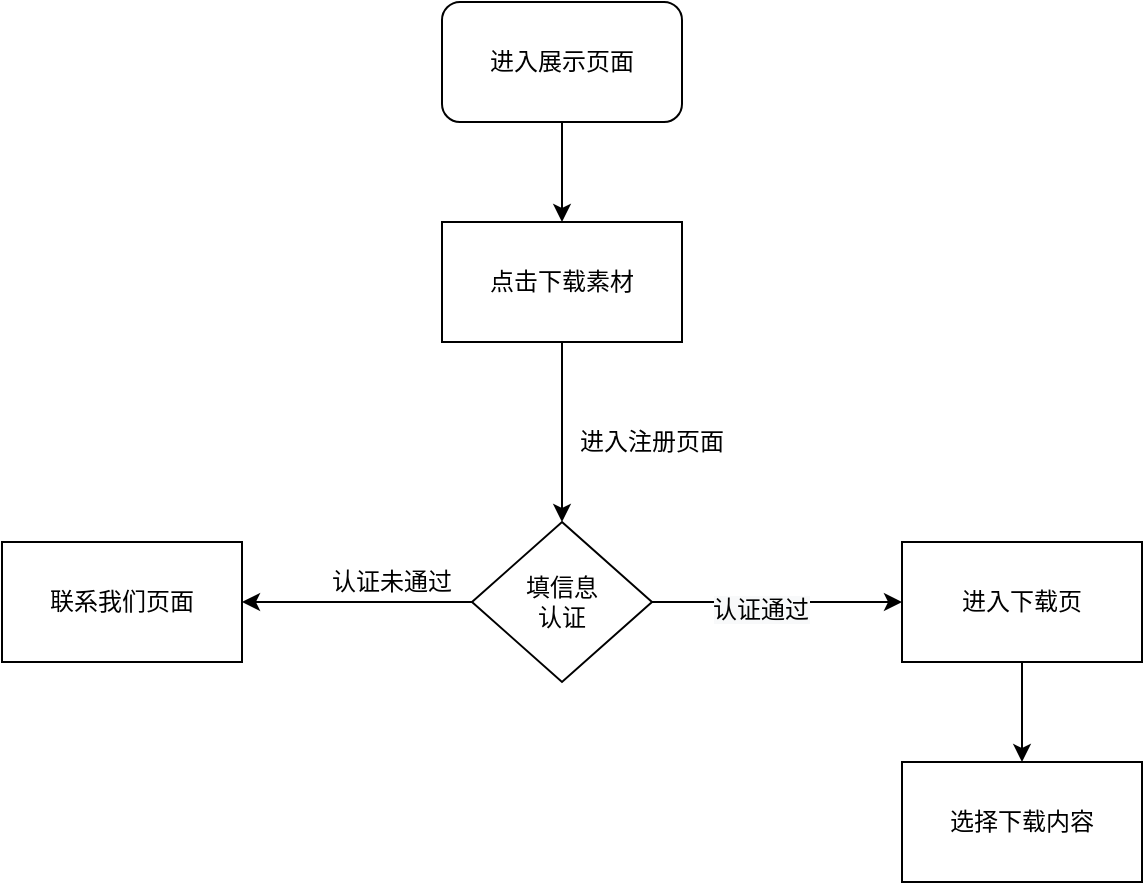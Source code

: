 <mxfile version="14.0.3" type="github">
  <diagram id="gfkwAelGlMUPecOQDJv7" name="Page-1">
    <mxGraphModel dx="1613" dy="438" grid="1" gridSize="10" guides="1" tooltips="1" connect="1" arrows="1" fold="1" page="1" pageScale="1" pageWidth="827" pageHeight="1169" math="0" shadow="0">
      <root>
        <mxCell id="0" />
        <mxCell id="1" parent="0" />
        <mxCell id="d80JKG1mZRtcArUmO6ON-11" style="edgeStyle=orthogonalEdgeStyle;rounded=0;orthogonalLoop=1;jettySize=auto;html=1;entryX=0.5;entryY=0;entryDx=0;entryDy=0;" edge="1" parent="1" source="d80JKG1mZRtcArUmO6ON-1" target="d80JKG1mZRtcArUmO6ON-2">
          <mxGeometry relative="1" as="geometry" />
        </mxCell>
        <mxCell id="d80JKG1mZRtcArUmO6ON-1" value="&lt;font style=&quot;vertical-align: inherit&quot;&gt;&lt;font style=&quot;vertical-align: inherit&quot;&gt;进入展示页面&lt;/font&gt;&lt;/font&gt;" style="rounded=1;whiteSpace=wrap;html=1;" vertex="1" parent="1">
          <mxGeometry x="210" y="100" width="120" height="60" as="geometry" />
        </mxCell>
        <mxCell id="d80JKG1mZRtcArUmO6ON-10" style="edgeStyle=orthogonalEdgeStyle;rounded=0;orthogonalLoop=1;jettySize=auto;html=1;entryX=0.5;entryY=0;entryDx=0;entryDy=0;" edge="1" parent="1" source="d80JKG1mZRtcArUmO6ON-2" target="d80JKG1mZRtcArUmO6ON-4">
          <mxGeometry relative="1" as="geometry">
            <mxPoint x="270" y="324" as="targetPoint" />
          </mxGeometry>
        </mxCell>
        <mxCell id="d80JKG1mZRtcArUmO6ON-2" value="&lt;font style=&quot;vertical-align: inherit&quot;&gt;&lt;font style=&quot;vertical-align: inherit&quot;&gt;&lt;font style=&quot;vertical-align: inherit&quot;&gt;&lt;font style=&quot;vertical-align: inherit&quot;&gt;&lt;font style=&quot;vertical-align: inherit&quot;&gt;&lt;font style=&quot;vertical-align: inherit&quot;&gt;点击下载素材&lt;/font&gt;&lt;/font&gt;&lt;/font&gt;&lt;/font&gt;&lt;/font&gt;&lt;/font&gt;" style="rounded=0;whiteSpace=wrap;html=1;" vertex="1" parent="1">
          <mxGeometry x="210" y="210" width="120" height="60" as="geometry" />
        </mxCell>
        <mxCell id="d80JKG1mZRtcArUmO6ON-7" style="edgeStyle=orthogonalEdgeStyle;rounded=0;orthogonalLoop=1;jettySize=auto;html=1;entryX=0;entryY=0.5;entryDx=0;entryDy=0;" edge="1" parent="1" source="d80JKG1mZRtcArUmO6ON-4" target="d80JKG1mZRtcArUmO6ON-5">
          <mxGeometry relative="1" as="geometry" />
        </mxCell>
        <mxCell id="d80JKG1mZRtcArUmO6ON-8" value="&lt;span style=&quot;font-size: 12px ; background-color: rgb(248 , 249 , 250)&quot;&gt;认证通过&lt;/span&gt;" style="edgeLabel;html=1;align=center;verticalAlign=middle;resizable=0;points=[];" vertex="1" connectable="0" parent="d80JKG1mZRtcArUmO6ON-7">
          <mxGeometry x="-0.145" y="-4" relative="1" as="geometry">
            <mxPoint as="offset" />
          </mxGeometry>
        </mxCell>
        <mxCell id="d80JKG1mZRtcArUmO6ON-9" style="edgeStyle=orthogonalEdgeStyle;rounded=0;orthogonalLoop=1;jettySize=auto;html=1;entryX=1;entryY=0.5;entryDx=0;entryDy=0;" edge="1" parent="1" source="d80JKG1mZRtcArUmO6ON-4" target="d80JKG1mZRtcArUmO6ON-6">
          <mxGeometry relative="1" as="geometry" />
        </mxCell>
        <mxCell id="d80JKG1mZRtcArUmO6ON-4" value="&lt;font style=&quot;vertical-align: inherit&quot;&gt;&lt;font style=&quot;vertical-align: inherit&quot;&gt;填信息&lt;br&gt;认证&lt;br&gt;&lt;/font&gt;&lt;/font&gt;" style="rhombus;whiteSpace=wrap;html=1;" vertex="1" parent="1">
          <mxGeometry x="225" y="360" width="90" height="80" as="geometry" />
        </mxCell>
        <mxCell id="d80JKG1mZRtcArUmO6ON-16" style="edgeStyle=orthogonalEdgeStyle;rounded=0;orthogonalLoop=1;jettySize=auto;html=1;entryX=0.5;entryY=0;entryDx=0;entryDy=0;" edge="1" parent="1" source="d80JKG1mZRtcArUmO6ON-5" target="d80JKG1mZRtcArUmO6ON-15">
          <mxGeometry relative="1" as="geometry" />
        </mxCell>
        <mxCell id="d80JKG1mZRtcArUmO6ON-5" value="&lt;font style=&quot;vertical-align: inherit&quot;&gt;&lt;font style=&quot;vertical-align: inherit&quot;&gt;&lt;font style=&quot;vertical-align: inherit&quot;&gt;&lt;font style=&quot;vertical-align: inherit&quot;&gt;&lt;font style=&quot;vertical-align: inherit&quot;&gt;&lt;font style=&quot;vertical-align: inherit&quot;&gt;&lt;font style=&quot;vertical-align: inherit&quot;&gt;&lt;font style=&quot;vertical-align: inherit&quot;&gt;&lt;font style=&quot;vertical-align: inherit&quot;&gt;&lt;font style=&quot;vertical-align: inherit&quot;&gt;&lt;font style=&quot;vertical-align: inherit&quot;&gt;&lt;font style=&quot;vertical-align: inherit&quot;&gt;进入下载页&lt;/font&gt;&lt;/font&gt;&lt;/font&gt;&lt;/font&gt;&lt;/font&gt;&lt;/font&gt;&lt;/font&gt;&lt;/font&gt;&lt;/font&gt;&lt;/font&gt;&lt;/font&gt;&lt;/font&gt;" style="rounded=0;whiteSpace=wrap;html=1;" vertex="1" parent="1">
          <mxGeometry x="440" y="370" width="120" height="60" as="geometry" />
        </mxCell>
        <mxCell id="d80JKG1mZRtcArUmO6ON-6" value="&lt;font style=&quot;vertical-align: inherit&quot;&gt;&lt;font style=&quot;vertical-align: inherit&quot;&gt;&lt;font style=&quot;vertical-align: inherit&quot;&gt;&lt;font style=&quot;vertical-align: inherit&quot;&gt;联系我们页面&lt;/font&gt;&lt;/font&gt;&lt;/font&gt;&lt;/font&gt;" style="rounded=0;whiteSpace=wrap;html=1;" vertex="1" parent="1">
          <mxGeometry x="-10" y="370" width="120" height="60" as="geometry" />
        </mxCell>
        <mxCell id="d80JKG1mZRtcArUmO6ON-12" value="&lt;font style=&quot;vertical-align: inherit&quot;&gt;&lt;font style=&quot;vertical-align: inherit&quot;&gt;&lt;font style=&quot;vertical-align: inherit&quot;&gt;&lt;font style=&quot;vertical-align: inherit&quot;&gt;进入注册页面&lt;/font&gt;&lt;/font&gt;&lt;/font&gt;&lt;/font&gt;" style="text;html=1;strokeColor=none;fillColor=none;align=center;verticalAlign=middle;whiteSpace=wrap;rounded=0;" vertex="1" parent="1">
          <mxGeometry x="270" y="310" width="90" height="20" as="geometry" />
        </mxCell>
        <mxCell id="d80JKG1mZRtcArUmO6ON-14" value="&lt;font style=&quot;vertical-align: inherit&quot;&gt;&lt;font style=&quot;vertical-align: inherit&quot;&gt;&lt;font style=&quot;vertical-align: inherit&quot;&gt;&lt;font style=&quot;vertical-align: inherit&quot;&gt;&lt;font style=&quot;vertical-align: inherit&quot;&gt;&lt;font style=&quot;vertical-align: inherit&quot;&gt;认证未通过&lt;/font&gt;&lt;/font&gt;&lt;/font&gt;&lt;/font&gt;&lt;/font&gt;&lt;/font&gt;" style="text;html=1;strokeColor=none;fillColor=none;align=center;verticalAlign=middle;whiteSpace=wrap;rounded=0;" vertex="1" parent="1">
          <mxGeometry x="140" y="380" width="90" height="20" as="geometry" />
        </mxCell>
        <mxCell id="d80JKG1mZRtcArUmO6ON-15" value="&lt;font style=&quot;vertical-align: inherit&quot;&gt;&lt;font style=&quot;vertical-align: inherit&quot;&gt;选择下载内容&lt;/font&gt;&lt;/font&gt;" style="rounded=0;whiteSpace=wrap;html=1;" vertex="1" parent="1">
          <mxGeometry x="440" y="480" width="120" height="60" as="geometry" />
        </mxCell>
      </root>
    </mxGraphModel>
  </diagram>
</mxfile>
